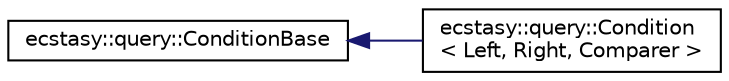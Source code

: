 digraph "Graphical Class Hierarchy"
{
 // LATEX_PDF_SIZE
  edge [fontname="Helvetica",fontsize="10",labelfontname="Helvetica",labelfontsize="10"];
  node [fontname="Helvetica",fontsize="10",shape=record];
  rankdir="LR";
  Node0 [label="ecstasy::query::ConditionBase",height=0.2,width=0.4,color="black", fillcolor="white", style="filled",URL="$structecstasy_1_1query_1_1_condition_base.html",tooltip=" "];
  Node0 -> Node1 [dir="back",color="midnightblue",fontsize="10",style="solid",fontname="Helvetica"];
  Node1 [label="ecstasy::query::Condition\l\< Left, Right, Comparer \>",height=0.2,width=0.4,color="black", fillcolor="white", style="filled",URL="$structecstasy_1_1query_1_1_condition.html",tooltip=" "];
}
